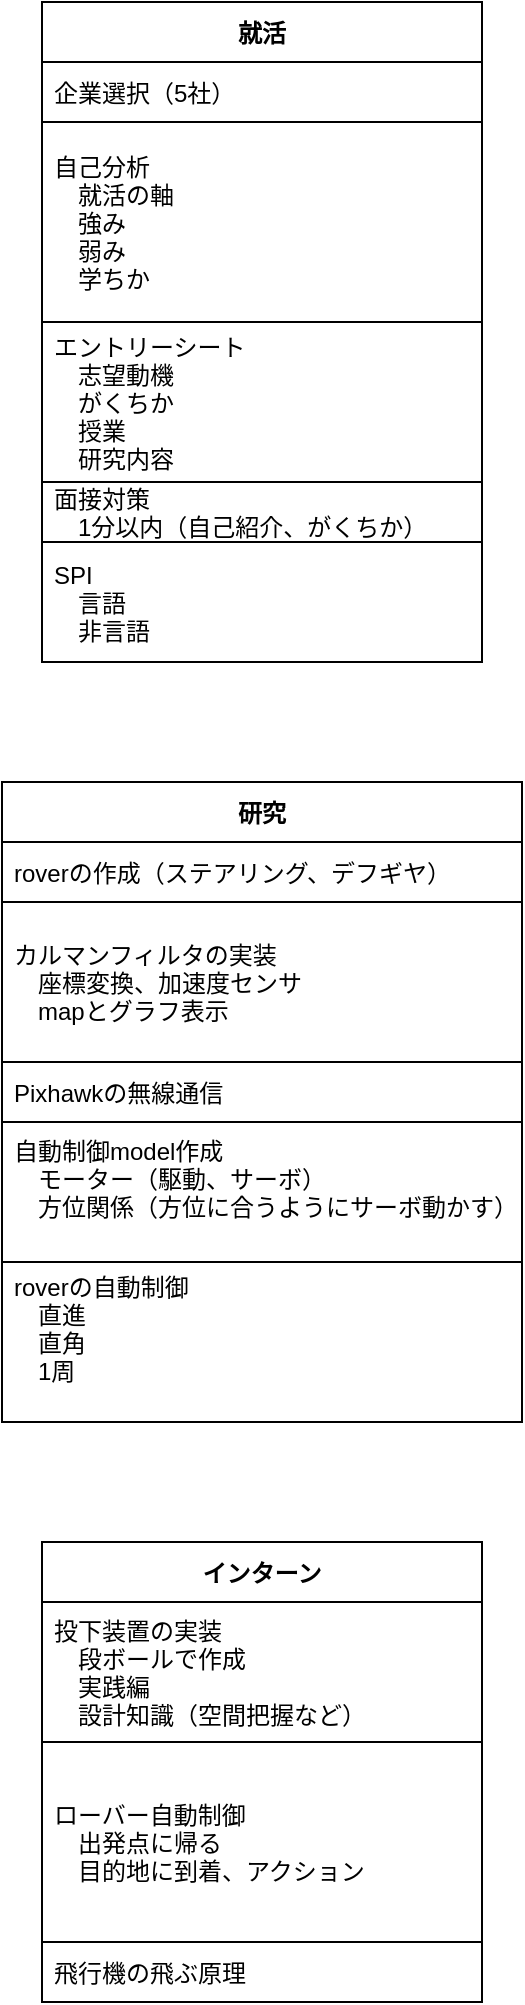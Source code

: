 <mxfile version="15.4.1" type="device"><diagram id="OJIccPz1nm5x4XL-ftkJ" name="Page-1"><mxGraphModel dx="1422" dy="762" grid="1" gridSize="10" guides="1" tooltips="1" connect="1" arrows="1" fold="1" page="1" pageScale="1" pageWidth="827" pageHeight="1169" math="0" shadow="0"><root><mxCell id="0"/><mxCell id="1" parent="0"/><mxCell id="ukElVL2BMrf0YL1dsl0--1" value="就活" style="swimlane;fontStyle=1;childLayout=stackLayout;horizontal=1;startSize=30;horizontalStack=0;resizeParent=1;resizeParentMax=0;resizeLast=0;collapsible=1;marginBottom=0;glass=0;rounded=0;shadow=0;sketch=0;" vertex="1" parent="1"><mxGeometry x="304" y="30" width="220" height="330" as="geometry"/></mxCell><mxCell id="ukElVL2BMrf0YL1dsl0--2" value="企業選択（5社）" style="text;strokeColor=default;fillColor=none;align=left;verticalAlign=middle;spacingLeft=4;spacingRight=4;overflow=hidden;points=[[0,0.5],[1,0.5]];portConstraint=eastwest;rotatable=0;" vertex="1" parent="ukElVL2BMrf0YL1dsl0--1"><mxGeometry y="30" width="220" height="30" as="geometry"/></mxCell><mxCell id="ukElVL2BMrf0YL1dsl0--3" value="自己分析&#10;　就活の軸&#10;　強み&#10;　弱み&#10;　学ちか" style="text;strokeColor=default;fillColor=none;align=left;verticalAlign=middle;spacingLeft=4;spacingRight=4;overflow=hidden;points=[[0,0.5],[1,0.5]];portConstraint=eastwest;rotatable=0;" vertex="1" parent="ukElVL2BMrf0YL1dsl0--1"><mxGeometry y="60" width="220" height="100" as="geometry"/></mxCell><mxCell id="ukElVL2BMrf0YL1dsl0--4" value="エントリーシート&#10;　志望動機&#10;　がくちか&#10;　授業&#10;　研究内容" style="text;strokeColor=default;fillColor=none;align=left;verticalAlign=middle;spacingLeft=4;spacingRight=4;overflow=hidden;points=[[0,0.5],[1,0.5]];portConstraint=eastwest;rotatable=0;" vertex="1" parent="ukElVL2BMrf0YL1dsl0--1"><mxGeometry y="160" width="220" height="80" as="geometry"/></mxCell><mxCell id="ukElVL2BMrf0YL1dsl0--16" value="面接対策&#10;　1分以内（自己紹介、がくちか）" style="text;strokeColor=default;fillColor=none;align=left;verticalAlign=middle;spacingLeft=4;spacingRight=4;overflow=hidden;points=[[0,0.5],[1,0.5]];portConstraint=eastwest;rotatable=0;" vertex="1" parent="ukElVL2BMrf0YL1dsl0--1"><mxGeometry y="240" width="220" height="30" as="geometry"/></mxCell><mxCell id="ukElVL2BMrf0YL1dsl0--5" value="SPI&#10;　言語&#10;　非言語" style="text;strokeColor=none;fillColor=none;align=left;verticalAlign=middle;spacingLeft=4;spacingRight=4;overflow=hidden;points=[[0,0.5],[1,0.5]];portConstraint=eastwest;rotatable=0;perimeterSpacing=1;" vertex="1" parent="ukElVL2BMrf0YL1dsl0--1"><mxGeometry y="270" width="220" height="60" as="geometry"/></mxCell><mxCell id="ukElVL2BMrf0YL1dsl0--6" value="研究" style="swimlane;fontStyle=1;childLayout=stackLayout;horizontal=1;startSize=30;horizontalStack=0;resizeParent=1;resizeParentMax=0;resizeLast=0;collapsible=1;marginBottom=0;rounded=0;shadow=0;glass=0;sketch=0;fillColor=none;" vertex="1" parent="1"><mxGeometry x="284" y="420" width="260" height="320" as="geometry"/></mxCell><mxCell id="ukElVL2BMrf0YL1dsl0--7" value="roverの作成（ステアリング、デフギヤ）" style="text;strokeColor=default;fillColor=none;align=left;verticalAlign=middle;spacingLeft=4;spacingRight=4;overflow=hidden;points=[[0,0.5],[1,0.5]];portConstraint=eastwest;rotatable=0;rounded=0;shadow=0;glass=0;sketch=0;" vertex="1" parent="ukElVL2BMrf0YL1dsl0--6"><mxGeometry y="30" width="260" height="30" as="geometry"/></mxCell><mxCell id="ukElVL2BMrf0YL1dsl0--8" value="カルマンフィルタの実装&#10;　座標変換、加速度センサ&#10;　mapとグラフ表示" style="text;strokeColor=default;fillColor=none;align=left;verticalAlign=middle;spacingLeft=4;spacingRight=4;overflow=hidden;points=[[0,0.5],[1,0.5]];portConstraint=eastwest;rotatable=0;rounded=0;shadow=0;glass=0;sketch=0;" vertex="1" parent="ukElVL2BMrf0YL1dsl0--6"><mxGeometry y="60" width="260" height="80" as="geometry"/></mxCell><mxCell id="ukElVL2BMrf0YL1dsl0--9" value="Pixhawkの無線通信" style="text;strokeColor=default;fillColor=none;align=left;verticalAlign=middle;spacingLeft=4;spacingRight=4;overflow=hidden;points=[[0,0.5],[1,0.5]];portConstraint=eastwest;rotatable=0;rounded=0;shadow=0;glass=0;sketch=0;" vertex="1" parent="ukElVL2BMrf0YL1dsl0--6"><mxGeometry y="140" width="260" height="30" as="geometry"/></mxCell><mxCell id="ukElVL2BMrf0YL1dsl0--15" value="自動制御model作成&#10;　モーター（駆動、サーボ）&#10;　方位関係（方位に合うようにサーボ動かす）&#10;　" style="text;strokeColor=default;fillColor=none;align=left;verticalAlign=middle;spacingLeft=4;spacingRight=4;overflow=hidden;points=[[0,0.5],[1,0.5]];portConstraint=eastwest;rotatable=0;rounded=0;shadow=0;glass=0;sketch=0;" vertex="1" parent="ukElVL2BMrf0YL1dsl0--6"><mxGeometry y="170" width="260" height="70" as="geometry"/></mxCell><mxCell id="ukElVL2BMrf0YL1dsl0--10" value="roverの自動制御&#10;　直進&#10;　直角&#10;　1周&#10;" style="text;strokeColor=default;fillColor=none;align=left;verticalAlign=middle;spacingLeft=4;spacingRight=4;overflow=hidden;points=[[0,0.5],[1,0.5]];portConstraint=eastwest;rotatable=0;rounded=0;shadow=0;glass=0;sketch=0;" vertex="1" parent="ukElVL2BMrf0YL1dsl0--6"><mxGeometry y="240" width="260" height="80" as="geometry"/></mxCell><mxCell id="ukElVL2BMrf0YL1dsl0--11" value="インターン" style="swimlane;fontStyle=1;childLayout=stackLayout;horizontal=1;startSize=30;horizontalStack=0;resizeParent=1;resizeParentMax=0;resizeLast=0;collapsible=1;marginBottom=0;rounded=0;shadow=0;glass=0;sketch=0;strokeColor=default;fillColor=none;" vertex="1" parent="1"><mxGeometry x="304" y="800" width="220" height="230" as="geometry"/></mxCell><mxCell id="ukElVL2BMrf0YL1dsl0--12" value="投下装置の実装&#10;　段ボールで作成&#10;　実践編&#10;　設計知識（空間把握など）" style="text;strokeColor=default;fillColor=none;align=left;verticalAlign=middle;spacingLeft=4;spacingRight=4;overflow=hidden;points=[[0,0.5],[1,0.5]];portConstraint=eastwest;rotatable=0;rounded=0;shadow=0;glass=0;sketch=0;" vertex="1" parent="ukElVL2BMrf0YL1dsl0--11"><mxGeometry y="30" width="220" height="70" as="geometry"/></mxCell><mxCell id="ukElVL2BMrf0YL1dsl0--13" value="ローバー自動制御&#10;　出発点に帰る&#10;　目的地に到着、アクション" style="text;strokeColor=none;fillColor=none;align=left;verticalAlign=middle;spacingLeft=4;spacingRight=4;overflow=hidden;points=[[0,0.5],[1,0.5]];portConstraint=eastwest;rotatable=0;rounded=0;shadow=0;glass=0;sketch=0;" vertex="1" parent="ukElVL2BMrf0YL1dsl0--11"><mxGeometry y="100" width="220" height="100" as="geometry"/></mxCell><mxCell id="ukElVL2BMrf0YL1dsl0--14" value="飛行機の飛ぶ原理" style="text;strokeColor=default;fillColor=none;align=left;verticalAlign=middle;spacingLeft=4;spacingRight=4;overflow=hidden;points=[[0,0.5],[1,0.5]];portConstraint=eastwest;rotatable=0;rounded=0;shadow=0;glass=0;sketch=0;" vertex="1" parent="ukElVL2BMrf0YL1dsl0--11"><mxGeometry y="200" width="220" height="30" as="geometry"/></mxCell></root></mxGraphModel></diagram></mxfile>